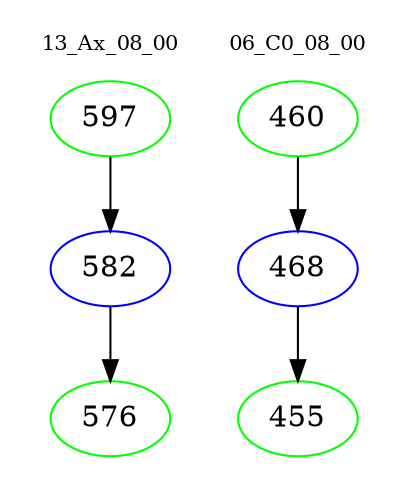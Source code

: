 digraph{
subgraph cluster_0 {
color = white
label = "13_Ax_08_00";
fontsize=10;
T0_597 [label="597", color="green"]
T0_597 -> T0_582 [color="black"]
T0_582 [label="582", color="blue"]
T0_582 -> T0_576 [color="black"]
T0_576 [label="576", color="green"]
}
subgraph cluster_1 {
color = white
label = "06_C0_08_00";
fontsize=10;
T1_460 [label="460", color="green"]
T1_460 -> T1_468 [color="black"]
T1_468 [label="468", color="blue"]
T1_468 -> T1_455 [color="black"]
T1_455 [label="455", color="green"]
}
}

